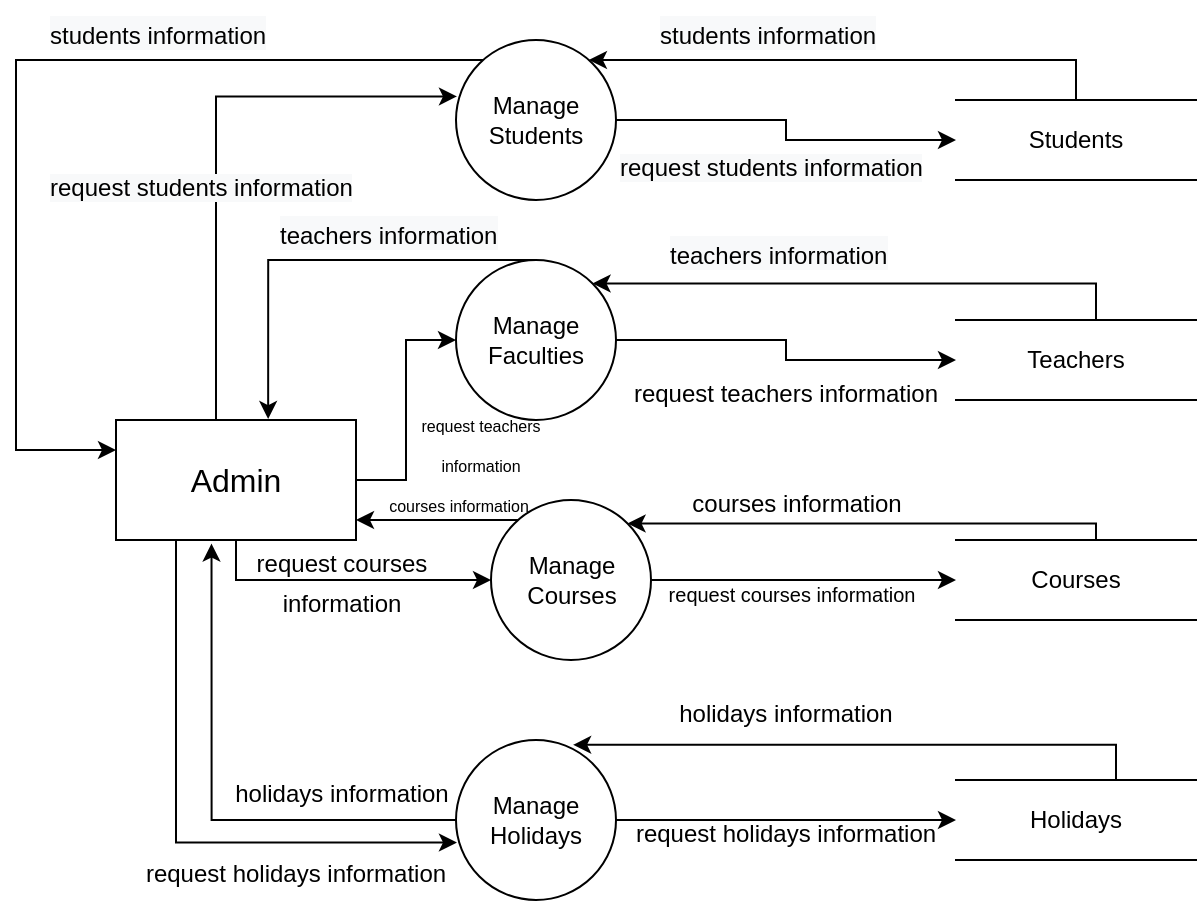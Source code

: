 <mxfile version="20.3.2" type="device" pages="4"><diagram id="i-YDZUb-wr2L1HLJsRyR" name="Admin DFD"><mxGraphModel dx="1038" dy="621" grid="0" gridSize="10" guides="1" tooltips="1" connect="1" arrows="1" fold="1" page="1" pageScale="1" pageWidth="850" pageHeight="1100" math="0" shadow="0"><root><mxCell id="0"/><mxCell id="1" parent="0"/><mxCell id="SW7hhqQ_K7NyqhaZ1sSg-99" style="edgeStyle=orthogonalEdgeStyle;rounded=0;orthogonalLoop=1;jettySize=auto;html=1;entryX=0;entryY=0.5;entryDx=0;entryDy=0;fontSize=16;" parent="1" source="SW7hhqQ_K7NyqhaZ1sSg-2" target="SW7hhqQ_K7NyqhaZ1sSg-7" edge="1"><mxGeometry relative="1" as="geometry"/></mxCell><mxCell id="SW7hhqQ_K7NyqhaZ1sSg-128" style="edgeStyle=orthogonalEdgeStyle;rounded=0;orthogonalLoop=1;jettySize=auto;html=1;entryX=0;entryY=0.25;entryDx=0;entryDy=0;fontSize=8;" parent="1" source="SW7hhqQ_K7NyqhaZ1sSg-2" target="SW7hhqQ_K7NyqhaZ1sSg-94" edge="1"><mxGeometry relative="1" as="geometry"><Array as="points"><mxPoint x="60" y="60"/><mxPoint x="60" y="255"/></Array></mxGeometry></mxCell><mxCell id="SW7hhqQ_K7NyqhaZ1sSg-2" value="Manage Students" style="ellipse;whiteSpace=wrap;html=1;aspect=fixed;" parent="1" vertex="1"><mxGeometry x="280" y="50" width="80" height="80" as="geometry"/></mxCell><mxCell id="SW7hhqQ_K7NyqhaZ1sSg-107" style="edgeStyle=orthogonalEdgeStyle;rounded=0;orthogonalLoop=1;jettySize=auto;html=1;fontSize=16;" parent="1" source="SW7hhqQ_K7NyqhaZ1sSg-3" target="SW7hhqQ_K7NyqhaZ1sSg-8" edge="1"><mxGeometry relative="1" as="geometry"/></mxCell><mxCell id="SW7hhqQ_K7NyqhaZ1sSg-126" style="edgeStyle=orthogonalEdgeStyle;rounded=0;orthogonalLoop=1;jettySize=auto;html=1;entryX=0.634;entryY=-0.008;entryDx=0;entryDy=0;entryPerimeter=0;fontSize=10;" parent="1" source="SW7hhqQ_K7NyqhaZ1sSg-3" target="SW7hhqQ_K7NyqhaZ1sSg-94" edge="1"><mxGeometry relative="1" as="geometry"><Array as="points"><mxPoint x="186" y="160"/></Array></mxGeometry></mxCell><mxCell id="SW7hhqQ_K7NyqhaZ1sSg-3" value="Manage Faculties" style="ellipse;whiteSpace=wrap;html=1;aspect=fixed;" parent="1" vertex="1"><mxGeometry x="280" y="160" width="80" height="80" as="geometry"/></mxCell><mxCell id="SW7hhqQ_K7NyqhaZ1sSg-101" style="edgeStyle=orthogonalEdgeStyle;rounded=0;orthogonalLoop=1;jettySize=auto;html=1;entryX=0;entryY=0.5;entryDx=0;entryDy=0;fontSize=16;" parent="1" source="SW7hhqQ_K7NyqhaZ1sSg-4" target="SW7hhqQ_K7NyqhaZ1sSg-9" edge="1"><mxGeometry relative="1" as="geometry"/></mxCell><mxCell id="SW7hhqQ_K7NyqhaZ1sSg-124" style="edgeStyle=orthogonalEdgeStyle;rounded=0;orthogonalLoop=1;jettySize=auto;html=1;fontSize=12;" parent="1" source="SW7hhqQ_K7NyqhaZ1sSg-4" target="SW7hhqQ_K7NyqhaZ1sSg-94" edge="1"><mxGeometry relative="1" as="geometry"><Array as="points"><mxPoint x="270" y="290"/><mxPoint x="270" y="290"/></Array></mxGeometry></mxCell><mxCell id="SW7hhqQ_K7NyqhaZ1sSg-4" value="Manage Courses" style="ellipse;whiteSpace=wrap;html=1;aspect=fixed;" parent="1" vertex="1"><mxGeometry x="297.5" y="280" width="80" height="80" as="geometry"/></mxCell><mxCell id="SW7hhqQ_K7NyqhaZ1sSg-102" style="edgeStyle=orthogonalEdgeStyle;rounded=0;orthogonalLoop=1;jettySize=auto;html=1;entryX=0;entryY=0.5;entryDx=0;entryDy=0;fontSize=16;" parent="1" source="SW7hhqQ_K7NyqhaZ1sSg-5" target="SW7hhqQ_K7NyqhaZ1sSg-28" edge="1"><mxGeometry relative="1" as="geometry"/></mxCell><mxCell id="SW7hhqQ_K7NyqhaZ1sSg-122" style="edgeStyle=orthogonalEdgeStyle;rounded=0;orthogonalLoop=1;jettySize=auto;html=1;entryX=0.398;entryY=1.03;entryDx=0;entryDy=0;entryPerimeter=0;fontSize=12;" parent="1" source="SW7hhqQ_K7NyqhaZ1sSg-5" target="SW7hhqQ_K7NyqhaZ1sSg-94" edge="1"><mxGeometry relative="1" as="geometry"/></mxCell><mxCell id="SW7hhqQ_K7NyqhaZ1sSg-5" value="Manage Holidays" style="ellipse;whiteSpace=wrap;html=1;aspect=fixed;" parent="1" vertex="1"><mxGeometry x="280" y="400" width="80" height="80" as="geometry"/></mxCell><mxCell id="SW7hhqQ_K7NyqhaZ1sSg-106" style="edgeStyle=orthogonalEdgeStyle;rounded=0;orthogonalLoop=1;jettySize=auto;html=1;fontSize=16;" parent="1" source="SW7hhqQ_K7NyqhaZ1sSg-7" target="SW7hhqQ_K7NyqhaZ1sSg-2" edge="1"><mxGeometry relative="1" as="geometry"><Array as="points"><mxPoint x="590" y="60"/></Array></mxGeometry></mxCell><mxCell id="SW7hhqQ_K7NyqhaZ1sSg-7" value="Students" style="shape=partialRectangle;whiteSpace=wrap;html=1;left=0;right=0;fillColor=none;" parent="1" vertex="1"><mxGeometry x="530" y="80" width="120" height="40" as="geometry"/></mxCell><mxCell id="SW7hhqQ_K7NyqhaZ1sSg-105" style="edgeStyle=orthogonalEdgeStyle;rounded=0;orthogonalLoop=1;jettySize=auto;html=1;entryX=1;entryY=0;entryDx=0;entryDy=0;fontSize=16;" parent="1" source="SW7hhqQ_K7NyqhaZ1sSg-8" target="SW7hhqQ_K7NyqhaZ1sSg-3" edge="1"><mxGeometry relative="1" as="geometry"><Array as="points"><mxPoint x="600" y="172"/></Array></mxGeometry></mxCell><mxCell id="SW7hhqQ_K7NyqhaZ1sSg-8" value="Teachers" style="shape=partialRectangle;whiteSpace=wrap;html=1;left=0;right=0;fillColor=none;" parent="1" vertex="1"><mxGeometry x="530" y="190" width="120" height="40" as="geometry"/></mxCell><mxCell id="SW7hhqQ_K7NyqhaZ1sSg-104" style="edgeStyle=orthogonalEdgeStyle;rounded=0;orthogonalLoop=1;jettySize=auto;html=1;entryX=1;entryY=0;entryDx=0;entryDy=0;fontSize=16;" parent="1" source="SW7hhqQ_K7NyqhaZ1sSg-9" target="SW7hhqQ_K7NyqhaZ1sSg-4" edge="1"><mxGeometry relative="1" as="geometry"><Array as="points"><mxPoint x="600" y="292"/></Array></mxGeometry></mxCell><mxCell id="SW7hhqQ_K7NyqhaZ1sSg-9" value="Courses" style="shape=partialRectangle;whiteSpace=wrap;html=1;left=0;right=0;fillColor=none;" parent="1" vertex="1"><mxGeometry x="530" y="300" width="120" height="40" as="geometry"/></mxCell><mxCell id="SW7hhqQ_K7NyqhaZ1sSg-103" style="edgeStyle=orthogonalEdgeStyle;rounded=0;orthogonalLoop=1;jettySize=auto;html=1;entryX=0.732;entryY=0.03;entryDx=0;entryDy=0;entryPerimeter=0;fontSize=16;" parent="1" source="SW7hhqQ_K7NyqhaZ1sSg-28" target="SW7hhqQ_K7NyqhaZ1sSg-5" edge="1"><mxGeometry relative="1" as="geometry"><Array as="points"><mxPoint x="610" y="402"/></Array></mxGeometry></mxCell><mxCell id="SW7hhqQ_K7NyqhaZ1sSg-28" value="Holidays" style="shape=partialRectangle;whiteSpace=wrap;html=1;left=0;right=0;fillColor=none;" parent="1" vertex="1"><mxGeometry x="530" y="420" width="120" height="40" as="geometry"/></mxCell><mxCell id="SW7hhqQ_K7NyqhaZ1sSg-58" style="edgeStyle=orthogonalEdgeStyle;rounded=0;orthogonalLoop=1;jettySize=auto;html=1;entryX=0.5;entryY=0;entryDx=0;entryDy=0;fontSize=10;" parent="1" edge="1"><mxGeometry relative="1" as="geometry"><mxPoint x="290" y="200" as="sourcePoint"/></mxGeometry></mxCell><mxCell id="SW7hhqQ_K7NyqhaZ1sSg-95" style="edgeStyle=orthogonalEdgeStyle;rounded=0;orthogonalLoop=1;jettySize=auto;html=1;entryX=0;entryY=0.5;entryDx=0;entryDy=0;fontSize=16;" parent="1" source="SW7hhqQ_K7NyqhaZ1sSg-94" target="SW7hhqQ_K7NyqhaZ1sSg-3" edge="1"><mxGeometry relative="1" as="geometry"/></mxCell><mxCell id="SW7hhqQ_K7NyqhaZ1sSg-96" style="edgeStyle=orthogonalEdgeStyle;rounded=0;orthogonalLoop=1;jettySize=auto;html=1;entryX=0.006;entryY=0.353;entryDx=0;entryDy=0;entryPerimeter=0;fontSize=16;" parent="1" source="SW7hhqQ_K7NyqhaZ1sSg-94" target="SW7hhqQ_K7NyqhaZ1sSg-2" edge="1"><mxGeometry relative="1" as="geometry"><Array as="points"><mxPoint x="160" y="78"/></Array></mxGeometry></mxCell><mxCell id="SW7hhqQ_K7NyqhaZ1sSg-97" style="edgeStyle=orthogonalEdgeStyle;rounded=0;orthogonalLoop=1;jettySize=auto;html=1;fontSize=16;" parent="1" source="SW7hhqQ_K7NyqhaZ1sSg-94" target="SW7hhqQ_K7NyqhaZ1sSg-4" edge="1"><mxGeometry relative="1" as="geometry"><Array as="points"><mxPoint x="170" y="320"/></Array></mxGeometry></mxCell><mxCell id="SW7hhqQ_K7NyqhaZ1sSg-98" style="edgeStyle=orthogonalEdgeStyle;rounded=0;orthogonalLoop=1;jettySize=auto;html=1;entryX=0.006;entryY=0.641;entryDx=0;entryDy=0;entryPerimeter=0;fontSize=16;" parent="1" source="SW7hhqQ_K7NyqhaZ1sSg-94" target="SW7hhqQ_K7NyqhaZ1sSg-5" edge="1"><mxGeometry relative="1" as="geometry"><Array as="points"><mxPoint x="140" y="451"/></Array></mxGeometry></mxCell><mxCell id="SW7hhqQ_K7NyqhaZ1sSg-94" value="&lt;font style=&quot;font-size: 16px;&quot;&gt;Admin&lt;/font&gt;" style="rounded=0;whiteSpace=wrap;html=1;fontSize=8;" parent="1" vertex="1"><mxGeometry x="110" y="240" width="120" height="60" as="geometry"/></mxCell><mxCell id="SW7hhqQ_K7NyqhaZ1sSg-108" value="&lt;font style=&quot;font-size: 12px;&quot;&gt;courses information&lt;/font&gt;" style="text;html=1;strokeColor=none;fillColor=none;align=center;verticalAlign=middle;whiteSpace=wrap;rounded=0;fontSize=16;" parent="1" vertex="1"><mxGeometry x="362.5" y="272.5" width="175" height="15" as="geometry"/></mxCell><mxCell id="SW7hhqQ_K7NyqhaZ1sSg-109" value="&lt;span style=&quot;font-size: 12px;&quot;&gt;request teachers information&lt;/span&gt;" style="text;html=1;strokeColor=none;fillColor=none;align=center;verticalAlign=middle;whiteSpace=wrap;rounded=0;fontSize=16;" parent="1" vertex="1"><mxGeometry x="345" y="210" width="200" height="30" as="geometry"/></mxCell><mxCell id="SW7hhqQ_K7NyqhaZ1sSg-111" value="&lt;font style=&quot;font-size: 10px;&quot;&gt;request courses information&lt;/font&gt;" style="text;html=1;strokeColor=none;fillColor=none;align=center;verticalAlign=middle;whiteSpace=wrap;rounded=0;fontSize=16;" parent="1" vertex="1"><mxGeometry x="357.5" y="315" width="180" height="20" as="geometry"/></mxCell><mxCell id="SW7hhqQ_K7NyqhaZ1sSg-112" value="&lt;font style=&quot;font-size: 12px;&quot;&gt;request holidays information&lt;/font&gt;" style="text;html=1;strokeColor=none;fillColor=none;align=center;verticalAlign=middle;whiteSpace=wrap;rounded=0;fontSize=16;" parent="1" vertex="1"><mxGeometry x="355" y="430" width="180" height="30" as="geometry"/></mxCell><mxCell id="SW7hhqQ_K7NyqhaZ1sSg-113" value="&lt;font style=&quot;font-size: 12px;&quot;&gt;holidays information&lt;/font&gt;" style="text;html=1;strokeColor=none;fillColor=none;align=center;verticalAlign=middle;whiteSpace=wrap;rounded=0;fontSize=16;" parent="1" vertex="1"><mxGeometry x="370" y="370" width="150" height="30" as="geometry"/></mxCell><mxCell id="SW7hhqQ_K7NyqhaZ1sSg-115" value="&lt;span style=&quot;color: rgb(0, 0, 0); font-family: Helvetica; font-style: normal; font-variant-ligatures: normal; font-variant-caps: normal; font-weight: 400; letter-spacing: normal; orphans: 2; text-align: center; text-indent: 0px; text-transform: none; widows: 2; word-spacing: 0px; -webkit-text-stroke-width: 0px; background-color: rgb(248, 249, 250); text-decoration-thickness: initial; text-decoration-style: initial; text-decoration-color: initial; float: none; display: inline !important;&quot;&gt;&lt;font style=&quot;font-size: 12px;&quot;&gt;teachers information&lt;/font&gt;&lt;/span&gt;" style="text;whiteSpace=wrap;html=1;fontSize=16;" parent="1" vertex="1"><mxGeometry x="385" y="140" width="240" height="40" as="geometry"/></mxCell><mxCell id="SW7hhqQ_K7NyqhaZ1sSg-116" value="&lt;span style=&quot;color: rgb(0, 0, 0); font-family: Helvetica; font-style: normal; font-variant-ligatures: normal; font-variant-caps: normal; font-weight: 400; letter-spacing: normal; orphans: 2; text-align: center; text-indent: 0px; text-transform: none; widows: 2; word-spacing: 0px; -webkit-text-stroke-width: 0px; background-color: rgb(248, 249, 250); text-decoration-thickness: initial; text-decoration-style: initial; text-decoration-color: initial; float: none; display: inline !important;&quot;&gt;&lt;font style=&quot;font-size: 12px;&quot;&gt;students information&lt;/font&gt;&lt;/span&gt;" style="text;whiteSpace=wrap;html=1;fontSize=16;" parent="1" vertex="1"><mxGeometry x="380" y="30" width="240" height="40" as="geometry"/></mxCell><mxCell id="SW7hhqQ_K7NyqhaZ1sSg-117" value="&lt;span style=&quot;color: rgb(0, 0, 0); font-family: Helvetica; font-size: 12px; font-style: normal; font-variant-ligatures: normal; font-variant-caps: normal; font-weight: 400; letter-spacing: normal; orphans: 2; text-align: center; text-indent: 0px; text-transform: none; widows: 2; word-spacing: 0px; -webkit-text-stroke-width: 0px; background-color: rgb(248, 249, 250); text-decoration-thickness: initial; text-decoration-style: initial; text-decoration-color: initial; float: none; display: inline !important;&quot;&gt;request students information&lt;/span&gt;" style="text;whiteSpace=wrap;html=1;fontSize=12;" parent="1" vertex="1"><mxGeometry x="360" y="100" width="190" height="40" as="geometry"/></mxCell><mxCell id="SW7hhqQ_K7NyqhaZ1sSg-118" value="&lt;span style=&quot;color: rgb(0, 0, 0); font-family: Helvetica; font-size: 12px; font-style: normal; font-variant-ligatures: normal; font-variant-caps: normal; font-weight: 400; letter-spacing: normal; orphans: 2; text-align: center; text-indent: 0px; text-transform: none; widows: 2; word-spacing: 0px; -webkit-text-stroke-width: 0px; background-color: rgb(248, 249, 250); text-decoration-thickness: initial; text-decoration-style: initial; text-decoration-color: initial; float: none; display: inline !important;&quot;&gt;request students information&lt;/span&gt;" style="text;whiteSpace=wrap;html=1;fontSize=12;" parent="1" vertex="1"><mxGeometry x="75" y="110" width="190" height="40" as="geometry"/></mxCell><mxCell id="SW7hhqQ_K7NyqhaZ1sSg-119" value="&lt;font style=&quot;font-size: 8px;&quot;&gt;request teachers information&lt;/font&gt;" style="text;html=1;strokeColor=none;fillColor=none;align=center;verticalAlign=middle;whiteSpace=wrap;rounded=0;fontSize=16;" parent="1" vertex="1"><mxGeometry x="260" y="240" width="65" height="20" as="geometry"/></mxCell><mxCell id="SW7hhqQ_K7NyqhaZ1sSg-120" value="&lt;font style=&quot;font-size: 12px;&quot;&gt;request courses information&lt;/font&gt;" style="text;html=1;strokeColor=none;fillColor=none;align=center;verticalAlign=middle;whiteSpace=wrap;rounded=0;fontSize=16;" parent="1" vertex="1"><mxGeometry x="172.5" y="305" width="100" height="30" as="geometry"/></mxCell><mxCell id="SW7hhqQ_K7NyqhaZ1sSg-121" value="&lt;font style=&quot;font-size: 12px;&quot;&gt;request holidays information&lt;/font&gt;" style="text;html=1;strokeColor=none;fillColor=none;align=center;verticalAlign=middle;whiteSpace=wrap;rounded=0;fontSize=16;" parent="1" vertex="1"><mxGeometry x="110" y="450" width="180" height="30" as="geometry"/></mxCell><mxCell id="SW7hhqQ_K7NyqhaZ1sSg-123" value="&lt;font style=&quot;font-size: 12px;&quot;&gt;holidays information&lt;/font&gt;" style="text;html=1;strokeColor=none;fillColor=none;align=center;verticalAlign=middle;whiteSpace=wrap;rounded=0;fontSize=16;" parent="1" vertex="1"><mxGeometry x="147.5" y="410" width="150" height="30" as="geometry"/></mxCell><mxCell id="SW7hhqQ_K7NyqhaZ1sSg-125" value="&lt;font style=&quot;font-size: 8px;&quot;&gt;courses information&lt;/font&gt;" style="text;html=1;strokeColor=none;fillColor=none;align=center;verticalAlign=middle;whiteSpace=wrap;rounded=0;fontSize=16;" parent="1" vertex="1"><mxGeometry x="230" y="270" width="102.5" height="20" as="geometry"/></mxCell><mxCell id="SW7hhqQ_K7NyqhaZ1sSg-127" value="&lt;span style=&quot;color: rgb(0, 0, 0); font-family: Helvetica; font-style: normal; font-variant-ligatures: normal; font-variant-caps: normal; font-weight: 400; letter-spacing: normal; orphans: 2; text-align: center; text-indent: 0px; text-transform: none; widows: 2; word-spacing: 0px; -webkit-text-stroke-width: 0px; background-color: rgb(248, 249, 250); text-decoration-thickness: initial; text-decoration-style: initial; text-decoration-color: initial; float: none; display: inline !important;&quot;&gt;&lt;font style=&quot;font-size: 12px;&quot;&gt;teachers information&lt;/font&gt;&lt;/span&gt;" style="text;whiteSpace=wrap;html=1;fontSize=16;" parent="1" vertex="1"><mxGeometry x="190" y="130" width="240" height="40" as="geometry"/></mxCell><mxCell id="SW7hhqQ_K7NyqhaZ1sSg-129" value="&lt;span style=&quot;color: rgb(0, 0, 0); font-family: Helvetica; font-style: normal; font-variant-ligatures: normal; font-variant-caps: normal; font-weight: 400; letter-spacing: normal; orphans: 2; text-align: center; text-indent: 0px; text-transform: none; widows: 2; word-spacing: 0px; -webkit-text-stroke-width: 0px; background-color: rgb(248, 249, 250); text-decoration-thickness: initial; text-decoration-style: initial; text-decoration-color: initial; float: none; display: inline !important;&quot;&gt;&lt;font style=&quot;font-size: 12px;&quot;&gt;students information&lt;/font&gt;&lt;/span&gt;" style="text;whiteSpace=wrap;html=1;fontSize=16;" parent="1" vertex="1"><mxGeometry x="75" y="30" width="240" height="40" as="geometry"/></mxCell></root></mxGraphModel></diagram><diagram id="WZ-0UgYnnj_w3Vj5SYFI" name="Student DFD"><mxGraphModel dx="1038" dy="557" grid="0" gridSize="10" guides="1" tooltips="1" connect="1" arrows="1" fold="1" page="1" pageScale="1" pageWidth="850" pageHeight="1100" math="0" shadow="0"><root><mxCell id="0"/><mxCell id="1" parent="0"/><mxCell id="WfoTJ9IjRSsticT0mpzV-1" style="edgeStyle=orthogonalEdgeStyle;rounded=0;orthogonalLoop=1;jettySize=auto;html=1;entryX=0;entryY=0.5;entryDx=0;entryDy=0;" parent="1" source="WfoTJ9IjRSsticT0mpzV-5" target="WfoTJ9IjRSsticT0mpzV-8" edge="1"><mxGeometry relative="1" as="geometry"><Array as="points"><mxPoint x="120" y="150"/></Array></mxGeometry></mxCell><mxCell id="WfoTJ9IjRSsticT0mpzV-2" style="edgeStyle=orthogonalEdgeStyle;rounded=0;orthogonalLoop=1;jettySize=auto;html=1;" parent="1" source="WfoTJ9IjRSsticT0mpzV-5" target="WfoTJ9IjRSsticT0mpzV-11" edge="1"><mxGeometry relative="1" as="geometry"><Array as="points"><mxPoint x="210" y="260"/><mxPoint x="210" y="260"/></Array></mxGeometry></mxCell><mxCell id="WfoTJ9IjRSsticT0mpzV-3" style="edgeStyle=orthogonalEdgeStyle;rounded=0;orthogonalLoop=1;jettySize=auto;html=1;entryX=0;entryY=0.5;entryDx=0;entryDy=0;" parent="1" source="WfoTJ9IjRSsticT0mpzV-5" target="WfoTJ9IjRSsticT0mpzV-14" edge="1"><mxGeometry relative="1" as="geometry"/></mxCell><mxCell id="WfoTJ9IjRSsticT0mpzV-4" style="edgeStyle=orthogonalEdgeStyle;rounded=0;orthogonalLoop=1;jettySize=auto;html=1;" parent="1" source="WfoTJ9IjRSsticT0mpzV-5" target="WfoTJ9IjRSsticT0mpzV-17" edge="1"><mxGeometry relative="1" as="geometry"><Array as="points"><mxPoint x="90" y="480"/></Array></mxGeometry></mxCell><mxCell id="WfoTJ9IjRSsticT0mpzV-5" value="Student" style="rounded=0;whiteSpace=wrap;html=1;" parent="1" vertex="1"><mxGeometry x="50" y="250" width="120" height="60" as="geometry"/></mxCell><mxCell id="WfoTJ9IjRSsticT0mpzV-6" style="edgeStyle=orthogonalEdgeStyle;rounded=0;orthogonalLoop=1;jettySize=auto;html=1;entryX=0;entryY=0.5;entryDx=0;entryDy=0;" parent="1" source="WfoTJ9IjRSsticT0mpzV-8" target="WfoTJ9IjRSsticT0mpzV-19" edge="1"><mxGeometry relative="1" as="geometry"/></mxCell><mxCell id="WfoTJ9IjRSsticT0mpzV-7" style="edgeStyle=orthogonalEdgeStyle;rounded=0;orthogonalLoop=1;jettySize=auto;html=1;entryX=0.32;entryY=-0.01;entryDx=0;entryDy=0;entryPerimeter=0;" parent="1" source="WfoTJ9IjRSsticT0mpzV-8" target="WfoTJ9IjRSsticT0mpzV-5" edge="1"><mxGeometry relative="1" as="geometry"><Array as="points"><mxPoint x="88" y="130"/></Array></mxGeometry></mxCell><mxCell id="WfoTJ9IjRSsticT0mpzV-8" value="Result" style="ellipse;whiteSpace=wrap;html=1;aspect=fixed;" parent="1" vertex="1"><mxGeometry x="280" y="110" width="80" height="80" as="geometry"/></mxCell><mxCell id="WfoTJ9IjRSsticT0mpzV-9" style="edgeStyle=orthogonalEdgeStyle;rounded=0;orthogonalLoop=1;jettySize=auto;html=1;entryX=0;entryY=0.5;entryDx=0;entryDy=0;" parent="1" source="WfoTJ9IjRSsticT0mpzV-11" target="WfoTJ9IjRSsticT0mpzV-21" edge="1"><mxGeometry relative="1" as="geometry"/></mxCell><mxCell id="WfoTJ9IjRSsticT0mpzV-10" style="edgeStyle=orthogonalEdgeStyle;rounded=0;orthogonalLoop=1;jettySize=auto;html=1;entryX=0.84;entryY=-0.05;entryDx=0;entryDy=0;entryPerimeter=0;" parent="1" source="WfoTJ9IjRSsticT0mpzV-11" target="WfoTJ9IjRSsticT0mpzV-5" edge="1"><mxGeometry relative="1" as="geometry"><Array as="points"><mxPoint x="151" y="230"/></Array></mxGeometry></mxCell><mxCell id="WfoTJ9IjRSsticT0mpzV-11" value="Faculty" style="ellipse;whiteSpace=wrap;html=1;aspect=fixed;" parent="1" vertex="1"><mxGeometry x="310" y="220" width="80" height="80" as="geometry"/></mxCell><mxCell id="WfoTJ9IjRSsticT0mpzV-12" style="edgeStyle=orthogonalEdgeStyle;rounded=0;orthogonalLoop=1;jettySize=auto;html=1;exitX=1;exitY=0.5;exitDx=0;exitDy=0;" parent="1" source="WfoTJ9IjRSsticT0mpzV-14" target="WfoTJ9IjRSsticT0mpzV-23" edge="1"><mxGeometry relative="1" as="geometry"><Array as="points"><mxPoint x="590" y="380"/><mxPoint x="590" y="380"/></Array></mxGeometry></mxCell><mxCell id="WfoTJ9IjRSsticT0mpzV-13" style="edgeStyle=orthogonalEdgeStyle;rounded=0;orthogonalLoop=1;jettySize=auto;html=1;entryX=0.64;entryY=0.99;entryDx=0;entryDy=0;entryPerimeter=0;" parent="1" source="WfoTJ9IjRSsticT0mpzV-14" target="WfoTJ9IjRSsticT0mpzV-5" edge="1"><mxGeometry relative="1" as="geometry"><Array as="points"><mxPoint x="127" y="400"/></Array></mxGeometry></mxCell><mxCell id="WfoTJ9IjRSsticT0mpzV-14" value="Courses" style="ellipse;whiteSpace=wrap;html=1;aspect=fixed;" parent="1" vertex="1"><mxGeometry x="280" y="340" width="80" height="80" as="geometry"/></mxCell><mxCell id="WfoTJ9IjRSsticT0mpzV-15" style="edgeStyle=orthogonalEdgeStyle;rounded=0;orthogonalLoop=1;jettySize=auto;html=1;entryX=0.134;entryY=1.033;entryDx=0;entryDy=0;entryPerimeter=0;" parent="1" source="WfoTJ9IjRSsticT0mpzV-17" target="WfoTJ9IjRSsticT0mpzV-5" edge="1"><mxGeometry relative="1" as="geometry"/></mxCell><mxCell id="WfoTJ9IjRSsticT0mpzV-16" style="edgeStyle=orthogonalEdgeStyle;rounded=0;orthogonalLoop=1;jettySize=auto;html=1;exitX=1;exitY=0.5;exitDx=0;exitDy=0;entryX=0;entryY=0.75;entryDx=0;entryDy=0;" parent="1" source="WfoTJ9IjRSsticT0mpzV-17" target="WfoTJ9IjRSsticT0mpzV-25" edge="1"><mxGeometry relative="1" as="geometry"/></mxCell><mxCell id="WfoTJ9IjRSsticT0mpzV-17" value="Holidays" style="ellipse;whiteSpace=wrap;html=1;aspect=fixed;" parent="1" vertex="1"><mxGeometry x="280" y="460" width="80" height="80" as="geometry"/></mxCell><mxCell id="WfoTJ9IjRSsticT0mpzV-18" style="edgeStyle=orthogonalEdgeStyle;rounded=0;orthogonalLoop=1;jettySize=auto;html=1;entryX=0.5;entryY=0;entryDx=0;entryDy=0;" parent="1" source="WfoTJ9IjRSsticT0mpzV-19" target="WfoTJ9IjRSsticT0mpzV-8" edge="1"><mxGeometry relative="1" as="geometry"><Array as="points"><mxPoint x="720" y="90"/><mxPoint x="320" y="90"/></Array></mxGeometry></mxCell><mxCell id="WfoTJ9IjRSsticT0mpzV-19" value="Students" style="shape=partialRectangle;whiteSpace=wrap;html=1;left=0;right=0;fillColor=none;" parent="1" vertex="1"><mxGeometry x="660" y="130" width="120" height="40" as="geometry"/></mxCell><mxCell id="WfoTJ9IjRSsticT0mpzV-20" style="edgeStyle=orthogonalEdgeStyle;rounded=0;orthogonalLoop=1;jettySize=auto;html=1;entryX=1;entryY=0;entryDx=0;entryDy=0;" parent="1" source="WfoTJ9IjRSsticT0mpzV-21" target="WfoTJ9IjRSsticT0mpzV-11" edge="1"><mxGeometry relative="1" as="geometry"><Array as="points"><mxPoint x="730" y="232"/></Array></mxGeometry></mxCell><mxCell id="WfoTJ9IjRSsticT0mpzV-21" value="Teachers" style="shape=partialRectangle;whiteSpace=wrap;html=1;left=0;right=0;fillColor=none;" parent="1" vertex="1"><mxGeometry x="660" y="240" width="120" height="40" as="geometry"/></mxCell><mxCell id="WfoTJ9IjRSsticT0mpzV-22" style="edgeStyle=orthogonalEdgeStyle;rounded=0;orthogonalLoop=1;jettySize=auto;html=1;entryX=0.955;entryY=0.767;entryDx=0;entryDy=0;entryPerimeter=0;" parent="1" source="WfoTJ9IjRSsticT0mpzV-23" target="WfoTJ9IjRSsticT0mpzV-14" edge="1"><mxGeometry relative="1" as="geometry"><Array as="points"><mxPoint x="720" y="401"/><mxPoint x="510" y="401"/></Array></mxGeometry></mxCell><mxCell id="WfoTJ9IjRSsticT0mpzV-23" value="Courses" style="shape=partialRectangle;whiteSpace=wrap;html=1;left=0;right=0;fillColor=none;" parent="1" vertex="1"><mxGeometry x="660" y="350" width="120" height="40" as="geometry"/></mxCell><mxCell id="WfoTJ9IjRSsticT0mpzV-24" style="edgeStyle=orthogonalEdgeStyle;rounded=0;orthogonalLoop=1;jettySize=auto;html=1;entryX=0.945;entryY=0.245;entryDx=0;entryDy=0;entryPerimeter=0;" parent="1" source="WfoTJ9IjRSsticT0mpzV-25" target="WfoTJ9IjRSsticT0mpzV-17" edge="1"><mxGeometry relative="1" as="geometry"><Array as="points"><mxPoint x="590" y="480"/><mxPoint x="590" y="480"/></Array></mxGeometry></mxCell><mxCell id="WfoTJ9IjRSsticT0mpzV-25" value="Holidays" style="shape=partialRectangle;whiteSpace=wrap;html=1;left=0;right=0;fillColor=none;" parent="1" vertex="1"><mxGeometry x="660" y="470" width="120" height="40" as="geometry"/></mxCell><mxCell id="WfoTJ9IjRSsticT0mpzV-26" value="request result with student ID&amp;nbsp;" style="text;html=1;strokeColor=none;fillColor=none;align=center;verticalAlign=middle;whiteSpace=wrap;rounded=0;" parent="1" vertex="1"><mxGeometry x="130" y="150" width="150" height="30" as="geometry"/></mxCell><mxCell id="WfoTJ9IjRSsticT0mpzV-27" value="&lt;span style=&quot;color: rgb(0, 0, 0); font-family: Helvetica; font-size: 12px; font-style: normal; font-variant-ligatures: normal; font-variant-caps: normal; font-weight: 400; letter-spacing: normal; orphans: 2; text-align: center; text-indent: 0px; text-transform: none; widows: 2; word-spacing: 0px; -webkit-text-stroke-width: 0px; background-color: rgb(248, 249, 250); text-decoration-thickness: initial; text-decoration-style: initial; text-decoration-color: initial; float: none; display: inline !important;&quot;&gt;student ID&amp;nbsp;&lt;/span&gt;" style="text;whiteSpace=wrap;html=1;" parent="1" vertex="1"><mxGeometry x="433" y="145" width="130" height="40" as="geometry"/></mxCell><mxCell id="WfoTJ9IjRSsticT0mpzV-28" value="&lt;span style=&quot;color: rgb(0, 0, 0); font-family: Helvetica; font-size: 12px; font-style: normal; font-variant-ligatures: normal; font-variant-caps: normal; font-weight: 400; letter-spacing: normal; orphans: 2; text-align: center; text-indent: 0px; text-transform: none; widows: 2; word-spacing: 0px; -webkit-text-stroke-width: 0px; background-color: rgb(248, 249, 250); text-decoration-thickness: initial; text-decoration-style: initial; text-decoration-color: initial; float: none; display: inline !important;&quot;&gt;result for that student ID&amp;nbsp;&amp;nbsp;&lt;/span&gt;" style="text;whiteSpace=wrap;html=1;" parent="1" vertex="1"><mxGeometry x="390" y="60" width="240" height="40" as="geometry"/></mxCell><mxCell id="WfoTJ9IjRSsticT0mpzV-29" value="&lt;span style=&quot;color: rgb(0, 0, 0); font-family: Helvetica; font-size: 12px; font-style: normal; font-variant-ligatures: normal; font-variant-caps: normal; font-weight: 400; letter-spacing: normal; orphans: 2; text-align: center; text-indent: 0px; text-transform: none; widows: 2; word-spacing: 0px; -webkit-text-stroke-width: 0px; background-color: rgb(248, 249, 250); text-decoration-thickness: initial; text-decoration-style: initial; text-decoration-color: initial; float: none; display: inline !important;&quot;&gt;Faculty information&lt;/span&gt;" style="text;whiteSpace=wrap;html=1;" parent="1" vertex="1"><mxGeometry x="420" y="200" width="110" height="30" as="geometry"/></mxCell><mxCell id="WfoTJ9IjRSsticT0mpzV-30" value="&lt;font style=&quot;font-size: 12px;&quot;&gt;request courses information&lt;/font&gt;" style="text;html=1;strokeColor=none;fillColor=none;align=center;verticalAlign=middle;whiteSpace=wrap;rounded=0;" parent="1" vertex="1"><mxGeometry x="220" y="300" width="80" height="20" as="geometry"/></mxCell><mxCell id="WfoTJ9IjRSsticT0mpzV-31" value="&lt;span style=&quot;color: rgb(0, 0, 0); font-family: Helvetica; font-size: 12px; font-style: normal; font-variant-ligatures: normal; font-variant-caps: normal; font-weight: 400; letter-spacing: normal; orphans: 2; text-align: center; text-indent: 0px; text-transform: none; widows: 2; word-spacing: 0px; -webkit-text-stroke-width: 0px; background-color: rgb(248, 249, 250); text-decoration-thickness: initial; text-decoration-style: initial; text-decoration-color: initial; float: none; display: inline !important;&quot;&gt;Faculty information&lt;/span&gt;" style="text;whiteSpace=wrap;html=1;" parent="1" vertex="1"><mxGeometry x="180" y="200" width="110" height="30" as="geometry"/></mxCell><mxCell id="WfoTJ9IjRSsticT0mpzV-32" value="request faculty information" style="text;html=1;strokeColor=none;fillColor=none;align=center;verticalAlign=middle;whiteSpace=wrap;rounded=0;" parent="1" vertex="1"><mxGeometry x="420" y="260" width="160" height="20" as="geometry"/></mxCell><mxCell id="WfoTJ9IjRSsticT0mpzV-33" value="&lt;font style=&quot;font-size: 12px;&quot;&gt;request courses information&lt;/font&gt;" style="text;html=1;strokeColor=none;fillColor=none;align=center;verticalAlign=middle;whiteSpace=wrap;rounded=0;" parent="1" vertex="1"><mxGeometry x="380" y="360" width="180" height="20" as="geometry"/></mxCell><mxCell id="WfoTJ9IjRSsticT0mpzV-34" value="&lt;span style=&quot;color: rgb(0, 0, 0); font-family: Helvetica; font-size: 12px; font-style: normal; font-variant-ligatures: normal; font-variant-caps: normal; font-weight: 400; letter-spacing: normal; orphans: 2; text-align: center; text-indent: 0px; text-transform: none; widows: 2; word-spacing: 0px; -webkit-text-stroke-width: 0px; background-color: rgb(248, 249, 250); text-decoration-thickness: initial; text-decoration-style: initial; text-decoration-color: initial; float: none; display: inline !important;&quot;&gt;Courses information&lt;/span&gt;" style="text;whiteSpace=wrap;html=1;fontSize=12;" parent="1" vertex="1"><mxGeometry x="420" y="400" width="180" height="40" as="geometry"/></mxCell><mxCell id="WfoTJ9IjRSsticT0mpzV-35" value="&lt;span style=&quot;color: rgb(0, 0, 0); font-family: Helvetica; font-size: 12px; font-style: normal; font-variant-ligatures: normal; font-variant-caps: normal; font-weight: 400; letter-spacing: normal; orphans: 2; text-align: center; text-indent: 0px; text-transform: none; widows: 2; word-spacing: 0px; -webkit-text-stroke-width: 0px; background-color: rgb(248, 249, 250); text-decoration-thickness: initial; text-decoration-style: initial; text-decoration-color: initial; float: none; display: inline !important;&quot;&gt;Courses information&lt;/span&gt;" style="text;whiteSpace=wrap;html=1;fontSize=12;" parent="1" vertex="1"><mxGeometry x="130" y="400" width="180" height="40" as="geometry"/></mxCell><mxCell id="WfoTJ9IjRSsticT0mpzV-36" value="&lt;span style=&quot;color: rgb(0, 0, 0); font-family: Helvetica; font-size: 12px; font-style: normal; font-variant-ligatures: normal; font-variant-caps: normal; font-weight: 400; letter-spacing: normal; orphans: 2; text-align: center; text-indent: 0px; text-transform: none; widows: 2; word-spacing: 0px; -webkit-text-stroke-width: 0px; background-color: rgb(248, 249, 250); text-decoration-thickness: initial; text-decoration-style: initial; text-decoration-color: initial; float: none; display: inline !important;&quot;&gt;Holidays information&lt;/span&gt;" style="text;whiteSpace=wrap;html=1;fontSize=12;" parent="1" vertex="1"><mxGeometry x="400" y="510" width="180" height="40" as="geometry"/></mxCell><mxCell id="WfoTJ9IjRSsticT0mpzV-37" value="&lt;span style=&quot;color: rgb(0, 0, 0); font-family: Helvetica; font-size: 12px; font-style: normal; font-variant-ligatures: normal; font-variant-caps: normal; font-weight: 400; letter-spacing: normal; orphans: 2; text-align: center; text-indent: 0px; text-transform: none; widows: 2; word-spacing: 0px; -webkit-text-stroke-width: 0px; background-color: rgb(248, 249, 250); text-decoration-thickness: initial; text-decoration-style: initial; text-decoration-color: initial; float: none; display: inline !important;&quot;&gt;Holidays information&lt;/span&gt;" style="text;whiteSpace=wrap;html=1;fontSize=12;" parent="1" vertex="1"><mxGeometry x="100" y="500" width="180" height="40" as="geometry"/></mxCell><mxCell id="WfoTJ9IjRSsticT0mpzV-38" value="&lt;font style=&quot;font-size: 12px;&quot;&gt;request holidays information&lt;/font&gt;" style="text;html=1;strokeColor=none;fillColor=none;align=center;verticalAlign=middle;whiteSpace=wrap;rounded=0;" parent="1" vertex="1"><mxGeometry x="380" y="460" width="180" height="20" as="geometry"/></mxCell><mxCell id="WfoTJ9IjRSsticT0mpzV-39" value="&lt;font style=&quot;font-size: 12px;&quot;&gt;request holidays information&lt;/font&gt;" style="text;html=1;strokeColor=none;fillColor=none;align=center;verticalAlign=middle;whiteSpace=wrap;rounded=0;" parent="1" vertex="1"><mxGeometry x="100" y="460" width="180" height="20" as="geometry"/></mxCell><mxCell id="WfoTJ9IjRSsticT0mpzV-40" value="&lt;span style=&quot;color: rgb(0, 0, 0); font-family: Helvetica; font-size: 12px; font-style: normal; font-variant-ligatures: normal; font-variant-caps: normal; font-weight: 400; letter-spacing: normal; orphans: 2; text-indent: 0px; text-transform: none; widows: 2; word-spacing: 0px; -webkit-text-stroke-width: 0px; background-color: rgb(248, 249, 250); text-decoration-thickness: initial; text-decoration-style: initial; text-decoration-color: initial; float: none; display: inline !important;&quot;&gt;result for that student ID&amp;nbsp;&lt;/span&gt;" style="text;whiteSpace=wrap;html=1;align=center;" parent="1" vertex="1"><mxGeometry x="100" y="102" width="160" height="40" as="geometry"/></mxCell><mxCell id="WfoTJ9IjRSsticT0mpzV-41" value="&lt;font style=&quot;font-size: 10px;&quot;&gt;request faculty information&lt;/font&gt;" style="text;html=1;strokeColor=none;fillColor=none;align=center;verticalAlign=middle;whiteSpace=wrap;rounded=0;" parent="1" vertex="1"><mxGeometry x="160" y="240" width="160" height="20" as="geometry"/></mxCell></root></mxGraphModel></diagram><diagram id="ESQj7J-j12BlpwHhVt3q" name="ERD"><mxGraphModel dx="1221" dy="731" grid="0" gridSize="10" guides="1" tooltips="1" connect="1" arrows="1" fold="1" page="1" pageScale="1" pageWidth="850" pageHeight="1100" math="0" shadow="0"><root><mxCell id="0"/><mxCell id="1" parent="0"/><mxCell id="YRJm7MMLUcaytvR8144z-1" value="Teacher" style="shape=table;startSize=30;container=1;collapsible=1;childLayout=tableLayout;fixedRows=1;rowLines=0;fontStyle=1;align=center;resizeLast=1;fontSize=8;" parent="1" vertex="1"><mxGeometry x="40" y="40" width="180" height="150" as="geometry"/></mxCell><mxCell id="YRJm7MMLUcaytvR8144z-2" value="" style="shape=tableRow;horizontal=0;startSize=0;swimlaneHead=0;swimlaneBody=0;fillColor=none;collapsible=0;dropTarget=0;points=[[0,0.5],[1,0.5]];portConstraint=eastwest;top=0;left=0;right=0;bottom=1;fontSize=8;" parent="YRJm7MMLUcaytvR8144z-1" vertex="1"><mxGeometry y="30" width="180" height="30" as="geometry"/></mxCell><mxCell id="YRJm7MMLUcaytvR8144z-3" value="PK" style="shape=partialRectangle;connectable=0;fillColor=none;top=0;left=0;bottom=0;right=0;fontStyle=1;overflow=hidden;fontSize=8;" parent="YRJm7MMLUcaytvR8144z-2" vertex="1"><mxGeometry width="30" height="30" as="geometry"><mxRectangle width="30" height="30" as="alternateBounds"/></mxGeometry></mxCell><mxCell id="YRJm7MMLUcaytvR8144z-4" value="ID : Integer" style="shape=partialRectangle;connectable=0;fillColor=none;top=0;left=0;bottom=0;right=0;align=left;spacingLeft=6;fontStyle=5;overflow=hidden;fontSize=8;" parent="YRJm7MMLUcaytvR8144z-2" vertex="1"><mxGeometry x="30" width="150" height="30" as="geometry"><mxRectangle width="150" height="30" as="alternateBounds"/></mxGeometry></mxCell><mxCell id="YRJm7MMLUcaytvR8144z-5" value="" style="shape=tableRow;horizontal=0;startSize=0;swimlaneHead=0;swimlaneBody=0;fillColor=none;collapsible=0;dropTarget=0;points=[[0,0.5],[1,0.5]];portConstraint=eastwest;top=0;left=0;right=0;bottom=0;fontSize=8;" parent="YRJm7MMLUcaytvR8144z-1" vertex="1"><mxGeometry y="60" width="180" height="30" as="geometry"/></mxCell><mxCell id="YRJm7MMLUcaytvR8144z-6" value="" style="shape=partialRectangle;connectable=0;fillColor=none;top=0;left=0;bottom=0;right=0;editable=1;overflow=hidden;fontSize=8;" parent="YRJm7MMLUcaytvR8144z-5" vertex="1"><mxGeometry width="30" height="30" as="geometry"><mxRectangle width="30" height="30" as="alternateBounds"/></mxGeometry></mxCell><mxCell id="YRJm7MMLUcaytvR8144z-7" value="First_name : String" style="shape=partialRectangle;connectable=0;fillColor=none;top=0;left=0;bottom=0;right=0;align=left;spacingLeft=6;overflow=hidden;fontSize=8;" parent="YRJm7MMLUcaytvR8144z-5" vertex="1"><mxGeometry x="30" width="150" height="30" as="geometry"><mxRectangle width="150" height="30" as="alternateBounds"/></mxGeometry></mxCell><mxCell id="YRJm7MMLUcaytvR8144z-8" value="" style="shape=tableRow;horizontal=0;startSize=0;swimlaneHead=0;swimlaneBody=0;fillColor=none;collapsible=0;dropTarget=0;points=[[0,0.5],[1,0.5]];portConstraint=eastwest;top=0;left=0;right=0;bottom=0;fontSize=8;" parent="YRJm7MMLUcaytvR8144z-1" vertex="1"><mxGeometry y="90" width="180" height="30" as="geometry"/></mxCell><mxCell id="YRJm7MMLUcaytvR8144z-9" value="" style="shape=partialRectangle;connectable=0;fillColor=none;top=0;left=0;bottom=0;right=0;editable=1;overflow=hidden;fontSize=8;" parent="YRJm7MMLUcaytvR8144z-8" vertex="1"><mxGeometry width="30" height="30" as="geometry"><mxRectangle width="30" height="30" as="alternateBounds"/></mxGeometry></mxCell><mxCell id="YRJm7MMLUcaytvR8144z-10" value="Last_name : String" style="shape=partialRectangle;connectable=0;fillColor=none;top=0;left=0;bottom=0;right=0;align=left;spacingLeft=6;overflow=hidden;fontSize=8;" parent="YRJm7MMLUcaytvR8144z-8" vertex="1"><mxGeometry x="30" width="150" height="30" as="geometry"><mxRectangle width="150" height="30" as="alternateBounds"/></mxGeometry></mxCell><mxCell id="YRJm7MMLUcaytvR8144z-11" value="" style="shape=tableRow;horizontal=0;startSize=0;swimlaneHead=0;swimlaneBody=0;fillColor=none;collapsible=0;dropTarget=0;points=[[0,0.5],[1,0.5]];portConstraint=eastwest;top=0;left=0;right=0;bottom=0;fontSize=8;" parent="YRJm7MMLUcaytvR8144z-1" vertex="1"><mxGeometry y="120" width="180" height="30" as="geometry"/></mxCell><mxCell id="YRJm7MMLUcaytvR8144z-12" value="" style="shape=partialRectangle;connectable=0;fillColor=none;top=0;left=0;bottom=0;right=0;editable=1;overflow=hidden;fontSize=8;" parent="YRJm7MMLUcaytvR8144z-11" vertex="1"><mxGeometry width="30" height="30" as="geometry"><mxRectangle width="30" height="30" as="alternateBounds"/></mxGeometry></mxCell><mxCell id="YRJm7MMLUcaytvR8144z-13" value="Department : String" style="shape=partialRectangle;connectable=0;fillColor=none;top=0;left=0;bottom=0;right=0;align=left;spacingLeft=6;overflow=hidden;fontSize=8;" parent="YRJm7MMLUcaytvR8144z-11" vertex="1"><mxGeometry x="30" width="150" height="30" as="geometry"><mxRectangle width="150" height="30" as="alternateBounds"/></mxGeometry></mxCell><mxCell id="YRJm7MMLUcaytvR8144z-14" value="Holidays" style="shape=table;startSize=30;container=1;collapsible=1;childLayout=tableLayout;fixedRows=1;rowLines=0;fontStyle=1;align=center;resizeLast=1;fontSize=8;" parent="1" vertex="1"><mxGeometry x="640" y="40" width="180" height="150" as="geometry"/></mxCell><mxCell id="YRJm7MMLUcaytvR8144z-15" value="" style="shape=tableRow;horizontal=0;startSize=0;swimlaneHead=0;swimlaneBody=0;fillColor=none;collapsible=0;dropTarget=0;points=[[0,0.5],[1,0.5]];portConstraint=eastwest;top=0;left=0;right=0;bottom=1;fontSize=8;" parent="YRJm7MMLUcaytvR8144z-14" vertex="1"><mxGeometry y="30" width="180" height="30" as="geometry"/></mxCell><mxCell id="YRJm7MMLUcaytvR8144z-16" value="PK" style="shape=partialRectangle;connectable=0;fillColor=none;top=0;left=0;bottom=0;right=0;fontStyle=1;overflow=hidden;fontSize=8;" parent="YRJm7MMLUcaytvR8144z-15" vertex="1"><mxGeometry width="30" height="30" as="geometry"><mxRectangle width="30" height="30" as="alternateBounds"/></mxGeometry></mxCell><mxCell id="YRJm7MMLUcaytvR8144z-17" value="ID: Integer" style="shape=partialRectangle;connectable=0;fillColor=none;top=0;left=0;bottom=0;right=0;align=left;spacingLeft=6;fontStyle=5;overflow=hidden;fontSize=8;" parent="YRJm7MMLUcaytvR8144z-15" vertex="1"><mxGeometry x="30" width="150" height="30" as="geometry"><mxRectangle width="150" height="30" as="alternateBounds"/></mxGeometry></mxCell><mxCell id="YRJm7MMLUcaytvR8144z-18" value="" style="shape=tableRow;horizontal=0;startSize=0;swimlaneHead=0;swimlaneBody=0;fillColor=none;collapsible=0;dropTarget=0;points=[[0,0.5],[1,0.5]];portConstraint=eastwest;top=0;left=0;right=0;bottom=0;fontSize=8;" parent="YRJm7MMLUcaytvR8144z-14" vertex="1"><mxGeometry y="60" width="180" height="30" as="geometry"/></mxCell><mxCell id="YRJm7MMLUcaytvR8144z-19" value="" style="shape=partialRectangle;connectable=0;fillColor=none;top=0;left=0;bottom=0;right=0;editable=1;overflow=hidden;fontSize=8;" parent="YRJm7MMLUcaytvR8144z-18" vertex="1"><mxGeometry width="30" height="30" as="geometry"><mxRectangle width="30" height="30" as="alternateBounds"/></mxGeometry></mxCell><mxCell id="YRJm7MMLUcaytvR8144z-20" value="Year :String" style="shape=partialRectangle;connectable=0;fillColor=none;top=0;left=0;bottom=0;right=0;align=left;spacingLeft=6;overflow=hidden;fontSize=8;" parent="YRJm7MMLUcaytvR8144z-18" vertex="1"><mxGeometry x="30" width="150" height="30" as="geometry"><mxRectangle width="150" height="30" as="alternateBounds"/></mxGeometry></mxCell><mxCell id="YRJm7MMLUcaytvR8144z-21" value="" style="shape=tableRow;horizontal=0;startSize=0;swimlaneHead=0;swimlaneBody=0;fillColor=none;collapsible=0;dropTarget=0;points=[[0,0.5],[1,0.5]];portConstraint=eastwest;top=0;left=0;right=0;bottom=0;fontSize=8;" parent="YRJm7MMLUcaytvR8144z-14" vertex="1"><mxGeometry y="90" width="180" height="30" as="geometry"/></mxCell><mxCell id="YRJm7MMLUcaytvR8144z-22" value="" style="shape=partialRectangle;connectable=0;fillColor=none;top=0;left=0;bottom=0;right=0;editable=1;overflow=hidden;fontSize=8;" parent="YRJm7MMLUcaytvR8144z-21" vertex="1"><mxGeometry width="30" height="30" as="geometry"><mxRectangle width="30" height="30" as="alternateBounds"/></mxGeometry></mxCell><mxCell id="YRJm7MMLUcaytvR8144z-23" value="File_name: String" style="shape=partialRectangle;connectable=0;fillColor=none;top=0;left=0;bottom=0;right=0;align=left;spacingLeft=6;overflow=hidden;fontSize=8;" parent="YRJm7MMLUcaytvR8144z-21" vertex="1"><mxGeometry x="30" width="150" height="30" as="geometry"><mxRectangle width="150" height="30" as="alternateBounds"/></mxGeometry></mxCell><mxCell id="YRJm7MMLUcaytvR8144z-24" value="" style="shape=tableRow;horizontal=0;startSize=0;swimlaneHead=0;swimlaneBody=0;fillColor=none;collapsible=0;dropTarget=0;points=[[0,0.5],[1,0.5]];portConstraint=eastwest;top=0;left=0;right=0;bottom=0;fontSize=8;" parent="YRJm7MMLUcaytvR8144z-14" vertex="1"><mxGeometry y="120" width="180" height="30" as="geometry"/></mxCell><mxCell id="YRJm7MMLUcaytvR8144z-25" value="" style="shape=partialRectangle;connectable=0;fillColor=none;top=0;left=0;bottom=0;right=0;editable=1;overflow=hidden;fontSize=8;" parent="YRJm7MMLUcaytvR8144z-24" vertex="1"><mxGeometry width="30" height="30" as="geometry"><mxRectangle width="30" height="30" as="alternateBounds"/></mxGeometry></mxCell><mxCell id="YRJm7MMLUcaytvR8144z-26" value="data : LargeBinary" style="shape=partialRectangle;connectable=0;fillColor=none;top=0;left=0;bottom=0;right=0;align=left;spacingLeft=6;overflow=hidden;fontSize=8;" parent="YRJm7MMLUcaytvR8144z-24" vertex="1"><mxGeometry x="30" width="150" height="30" as="geometry"><mxRectangle width="150" height="30" as="alternateBounds"/></mxGeometry></mxCell><mxCell id="YRJm7MMLUcaytvR8144z-27" value="Courses" style="shape=table;startSize=30;container=1;collapsible=1;childLayout=tableLayout;fixedRows=1;rowLines=0;fontStyle=1;align=center;resizeLast=1;fontSize=8;" parent="1" vertex="1"><mxGeometry x="240" y="40" width="180" height="140" as="geometry"/></mxCell><mxCell id="YRJm7MMLUcaytvR8144z-28" value="" style="shape=tableRow;horizontal=0;startSize=0;swimlaneHead=0;swimlaneBody=0;fillColor=none;collapsible=0;dropTarget=0;points=[[0,0.5],[1,0.5]];portConstraint=eastwest;top=0;left=0;right=0;bottom=1;fontSize=8;" parent="YRJm7MMLUcaytvR8144z-27" vertex="1"><mxGeometry y="30" width="180" height="30" as="geometry"/></mxCell><mxCell id="YRJm7MMLUcaytvR8144z-29" value="PK" style="shape=partialRectangle;connectable=0;fillColor=none;top=0;left=0;bottom=0;right=0;fontStyle=1;overflow=hidden;fontSize=8;" parent="YRJm7MMLUcaytvR8144z-28" vertex="1"><mxGeometry width="30" height="30" as="geometry"><mxRectangle width="30" height="30" as="alternateBounds"/></mxGeometry></mxCell><mxCell id="YRJm7MMLUcaytvR8144z-30" value="ID : Integer" style="shape=partialRectangle;connectable=0;fillColor=none;top=0;left=0;bottom=0;right=0;align=left;spacingLeft=6;fontStyle=5;overflow=hidden;fontSize=8;" parent="YRJm7MMLUcaytvR8144z-28" vertex="1"><mxGeometry x="30" width="150" height="30" as="geometry"><mxRectangle width="150" height="30" as="alternateBounds"/></mxGeometry></mxCell><mxCell id="YRJm7MMLUcaytvR8144z-31" value="" style="shape=tableRow;horizontal=0;startSize=0;swimlaneHead=0;swimlaneBody=0;fillColor=none;collapsible=0;dropTarget=0;points=[[0,0.5],[1,0.5]];portConstraint=eastwest;top=0;left=0;right=0;bottom=0;fontSize=8;" parent="YRJm7MMLUcaytvR8144z-27" vertex="1"><mxGeometry y="60" width="180" height="30" as="geometry"/></mxCell><mxCell id="YRJm7MMLUcaytvR8144z-32" value="" style="shape=partialRectangle;connectable=0;fillColor=none;top=0;left=0;bottom=0;right=0;editable=1;overflow=hidden;fontSize=8;" parent="YRJm7MMLUcaytvR8144z-31" vertex="1"><mxGeometry width="30" height="30" as="geometry"><mxRectangle width="30" height="30" as="alternateBounds"/></mxGeometry></mxCell><mxCell id="YRJm7MMLUcaytvR8144z-33" value="Name : String" style="shape=partialRectangle;connectable=0;fillColor=none;top=0;left=0;bottom=0;right=0;align=left;spacingLeft=6;overflow=hidden;fontSize=8;" parent="YRJm7MMLUcaytvR8144z-31" vertex="1"><mxGeometry x="30" width="150" height="30" as="geometry"><mxRectangle width="150" height="30" as="alternateBounds"/></mxGeometry></mxCell><mxCell id="YRJm7MMLUcaytvR8144z-34" value="" style="shape=tableRow;horizontal=0;startSize=0;swimlaneHead=0;swimlaneBody=0;fillColor=none;collapsible=0;dropTarget=0;points=[[0,0.5],[1,0.5]];portConstraint=eastwest;top=0;left=0;right=0;bottom=0;fontSize=8;" parent="YRJm7MMLUcaytvR8144z-27" vertex="1"><mxGeometry y="90" width="180" height="20" as="geometry"/></mxCell><mxCell id="YRJm7MMLUcaytvR8144z-35" value="" style="shape=partialRectangle;connectable=0;fillColor=none;top=0;left=0;bottom=0;right=0;editable=1;overflow=hidden;fontSize=8;" parent="YRJm7MMLUcaytvR8144z-34" vertex="1"><mxGeometry width="30" height="20" as="geometry"><mxRectangle width="30" height="20" as="alternateBounds"/></mxGeometry></mxCell><mxCell id="YRJm7MMLUcaytvR8144z-36" value="Syllabus : LargeBinary" style="shape=partialRectangle;connectable=0;fillColor=none;top=0;left=0;bottom=0;right=0;align=left;spacingLeft=6;overflow=hidden;fontSize=8;" parent="YRJm7MMLUcaytvR8144z-34" vertex="1"><mxGeometry x="30" width="150" height="20" as="geometry"><mxRectangle width="150" height="20" as="alternateBounds"/></mxGeometry></mxCell><mxCell id="YRJm7MMLUcaytvR8144z-37" value="" style="shape=tableRow;horizontal=0;startSize=0;swimlaneHead=0;swimlaneBody=0;fillColor=none;collapsible=0;dropTarget=0;points=[[0,0.5],[1,0.5]];portConstraint=eastwest;top=0;left=0;right=0;bottom=0;fontSize=8;" parent="YRJm7MMLUcaytvR8144z-27" vertex="1"><mxGeometry y="110" width="180" height="30" as="geometry"/></mxCell><mxCell id="YRJm7MMLUcaytvR8144z-38" value="" style="shape=partialRectangle;connectable=0;fillColor=none;top=0;left=0;bottom=0;right=0;editable=1;overflow=hidden;fontSize=8;" parent="YRJm7MMLUcaytvR8144z-37" vertex="1"><mxGeometry width="30" height="30" as="geometry"><mxRectangle width="30" height="30" as="alternateBounds"/></mxGeometry></mxCell><mxCell id="YRJm7MMLUcaytvR8144z-39" value="Duration : String" style="shape=partialRectangle;connectable=0;fillColor=none;top=0;left=0;bottom=0;right=0;align=left;spacingLeft=6;overflow=hidden;fontSize=8;" parent="YRJm7MMLUcaytvR8144z-37" vertex="1"><mxGeometry x="30" width="150" height="30" as="geometry"><mxRectangle width="150" height="30" as="alternateBounds"/></mxGeometry></mxCell><mxCell id="YRJm7MMLUcaytvR8144z-40" value="Student" style="shape=table;startSize=30;container=1;collapsible=1;childLayout=tableLayout;fixedRows=1;rowLines=0;fontStyle=1;align=center;resizeLast=1;fontSize=8;" parent="1" vertex="1"><mxGeometry x="440" y="40" width="180" height="150" as="geometry"/></mxCell><mxCell id="YRJm7MMLUcaytvR8144z-41" value="" style="shape=tableRow;horizontal=0;startSize=0;swimlaneHead=0;swimlaneBody=0;fillColor=none;collapsible=0;dropTarget=0;points=[[0,0.5],[1,0.5]];portConstraint=eastwest;top=0;left=0;right=0;bottom=1;fontSize=8;" parent="YRJm7MMLUcaytvR8144z-40" vertex="1"><mxGeometry y="30" width="180" height="30" as="geometry"/></mxCell><mxCell id="YRJm7MMLUcaytvR8144z-42" value="PK" style="shape=partialRectangle;connectable=0;fillColor=none;top=0;left=0;bottom=0;right=0;fontStyle=1;overflow=hidden;fontSize=8;" parent="YRJm7MMLUcaytvR8144z-41" vertex="1"><mxGeometry width="30" height="30" as="geometry"><mxRectangle width="30" height="30" as="alternateBounds"/></mxGeometry></mxCell><mxCell id="YRJm7MMLUcaytvR8144z-43" value="ID : Integer" style="shape=partialRectangle;connectable=0;fillColor=none;top=0;left=0;bottom=0;right=0;align=left;spacingLeft=6;fontStyle=5;overflow=hidden;fontSize=8;" parent="YRJm7MMLUcaytvR8144z-41" vertex="1"><mxGeometry x="30" width="150" height="30" as="geometry"><mxRectangle width="150" height="30" as="alternateBounds"/></mxGeometry></mxCell><mxCell id="YRJm7MMLUcaytvR8144z-44" value="" style="shape=tableRow;horizontal=0;startSize=0;swimlaneHead=0;swimlaneBody=0;fillColor=none;collapsible=0;dropTarget=0;points=[[0,0.5],[1,0.5]];portConstraint=eastwest;top=0;left=0;right=0;bottom=0;fontSize=8;" parent="YRJm7MMLUcaytvR8144z-40" vertex="1"><mxGeometry y="60" width="180" height="30" as="geometry"/></mxCell><mxCell id="YRJm7MMLUcaytvR8144z-45" value="" style="shape=partialRectangle;connectable=0;fillColor=none;top=0;left=0;bottom=0;right=0;editable=1;overflow=hidden;fontSize=8;" parent="YRJm7MMLUcaytvR8144z-44" vertex="1"><mxGeometry width="30" height="30" as="geometry"><mxRectangle width="30" height="30" as="alternateBounds"/></mxGeometry></mxCell><mxCell id="YRJm7MMLUcaytvR8144z-46" value="Name : String" style="shape=partialRectangle;connectable=0;fillColor=none;top=0;left=0;bottom=0;right=0;align=left;spacingLeft=6;overflow=hidden;fontSize=8;" parent="YRJm7MMLUcaytvR8144z-44" vertex="1"><mxGeometry x="30" width="150" height="30" as="geometry"><mxRectangle width="150" height="30" as="alternateBounds"/></mxGeometry></mxCell><mxCell id="YRJm7MMLUcaytvR8144z-47" value="" style="shape=tableRow;horizontal=0;startSize=0;swimlaneHead=0;swimlaneBody=0;fillColor=none;collapsible=0;dropTarget=0;points=[[0,0.5],[1,0.5]];portConstraint=eastwest;top=0;left=0;right=0;bottom=0;fontSize=8;" parent="YRJm7MMLUcaytvR8144z-40" vertex="1"><mxGeometry y="90" width="180" height="30" as="geometry"/></mxCell><mxCell id="YRJm7MMLUcaytvR8144z-48" value="" style="shape=partialRectangle;connectable=0;fillColor=none;top=0;left=0;bottom=0;right=0;editable=1;overflow=hidden;fontSize=8;" parent="YRJm7MMLUcaytvR8144z-47" vertex="1"><mxGeometry width="30" height="30" as="geometry"><mxRectangle width="30" height="30" as="alternateBounds"/></mxGeometry></mxCell><mxCell id="YRJm7MMLUcaytvR8144z-49" value="Course : ForeignKey" style="shape=partialRectangle;connectable=0;fillColor=none;top=0;left=0;bottom=0;right=0;align=left;spacingLeft=6;overflow=hidden;fontSize=8;" parent="YRJm7MMLUcaytvR8144z-47" vertex="1"><mxGeometry x="30" width="150" height="30" as="geometry"><mxRectangle width="150" height="30" as="alternateBounds"/></mxGeometry></mxCell><mxCell id="YRJm7MMLUcaytvR8144z-50" value="" style="shape=tableRow;horizontal=0;startSize=0;swimlaneHead=0;swimlaneBody=0;fillColor=none;collapsible=0;dropTarget=0;points=[[0,0.5],[1,0.5]];portConstraint=eastwest;top=0;left=0;right=0;bottom=0;fontSize=8;" parent="YRJm7MMLUcaytvR8144z-40" vertex="1"><mxGeometry y="120" width="180" height="30" as="geometry"/></mxCell><mxCell id="YRJm7MMLUcaytvR8144z-51" value="" style="shape=partialRectangle;connectable=0;fillColor=none;top=0;left=0;bottom=0;right=0;editable=1;overflow=hidden;fontSize=8;" parent="YRJm7MMLUcaytvR8144z-50" vertex="1"><mxGeometry width="30" height="30" as="geometry"><mxRectangle width="30" height="30" as="alternateBounds"/></mxGeometry></mxCell><mxCell id="YRJm7MMLUcaytvR8144z-52" value="CGPA : String" style="shape=partialRectangle;connectable=0;fillColor=none;top=0;left=0;bottom=0;right=0;align=left;spacingLeft=6;overflow=hidden;fontSize=8;" parent="YRJm7MMLUcaytvR8144z-50" vertex="1"><mxGeometry x="30" width="150" height="30" as="geometry"><mxRectangle width="150" height="30" as="alternateBounds"/></mxGeometry></mxCell><mxCell id="RM44mKMzqgFJOzp51szq-2" value="Students" style="rounded=0;whiteSpace=wrap;html=1;" parent="1" vertex="1"><mxGeometry x="170" y="320" width="120" height="60" as="geometry"/></mxCell><mxCell id="RM44mKMzqgFJOzp51szq-4" value="Enrolled for" style="rhombus;whiteSpace=wrap;html=1;rounded=0;" parent="1" vertex="1"><mxGeometry x="370" y="310" width="130" height="80" as="geometry"/></mxCell><mxCell id="RM44mKMzqgFJOzp51szq-5" value="Course" style="whiteSpace=wrap;html=1;rounded=0;" parent="1" vertex="1"><mxGeometry x="580" y="320" width="120" height="60" as="geometry"/></mxCell><mxCell id="RM44mKMzqgFJOzp51szq-6" value="" style="endArrow=none;html=1;rounded=0;" parent="1" edge="1"><mxGeometry width="50" height="50" relative="1" as="geometry"><mxPoint x="250" y="320" as="sourcePoint"/><mxPoint x="300" y="280" as="targetPoint"/></mxGeometry></mxCell><mxCell id="RM44mKMzqgFJOzp51szq-7" value="" style="endArrow=none;html=1;rounded=0;exitX=0.403;exitY=-0.003;exitDx=0;exitDy=0;exitPerimeter=0;entryX=0.5;entryY=1;entryDx=0;entryDy=0;" parent="1" source="RM44mKMzqgFJOzp51szq-2" target="RM44mKMzqgFJOzp51szq-11" edge="1"><mxGeometry width="50" height="50" relative="1" as="geometry"><mxPoint x="270" y="320" as="sourcePoint"/><mxPoint x="240" y="280" as="targetPoint"/></mxGeometry></mxCell><mxCell id="RM44mKMzqgFJOzp51szq-9" value="" style="endArrow=none;html=1;rounded=0;entryX=0.437;entryY=1.017;entryDx=0;entryDy=0;entryPerimeter=0;exitX=0.5;exitY=0;exitDx=0;exitDy=0;" parent="1" source="RM44mKMzqgFJOzp51szq-13" target="RM44mKMzqgFJOzp51szq-2" edge="1"><mxGeometry width="50" height="50" relative="1" as="geometry"><mxPoint x="230" y="430" as="sourcePoint"/><mxPoint x="280" y="380" as="targetPoint"/></mxGeometry></mxCell><mxCell id="RM44mKMzqgFJOzp51szq-10" value="Name" style="ellipse;whiteSpace=wrap;html=1;" parent="1" vertex="1"><mxGeometry x="250" y="240" width="120" height="40" as="geometry"/></mxCell><mxCell id="RM44mKMzqgFJOzp51szq-11" value="&lt;u&gt;Student_ID&lt;/u&gt;" style="ellipse;whiteSpace=wrap;html=1;" parent="1" vertex="1"><mxGeometry x="100" y="240" width="120" height="40" as="geometry"/></mxCell><mxCell id="RM44mKMzqgFJOzp51szq-13" value="CGPA" style="ellipse;whiteSpace=wrap;html=1;" parent="1" vertex="1"><mxGeometry x="170" y="410" width="120" height="40" as="geometry"/></mxCell><mxCell id="RM44mKMzqgFJOzp51szq-14" value="" style="endArrow=none;html=1;rounded=0;" parent="1" edge="1"><mxGeometry width="50" height="50" relative="1" as="geometry"><mxPoint x="670" y="320" as="sourcePoint"/><mxPoint x="720" y="270" as="targetPoint"/></mxGeometry></mxCell><mxCell id="RM44mKMzqgFJOzp51szq-15" value="" style="endArrow=none;html=1;rounded=0;exitX=0.393;exitY=-0.003;exitDx=0;exitDy=0;exitPerimeter=0;" parent="1" source="RM44mKMzqgFJOzp51szq-5" edge="1"><mxGeometry width="50" height="50" relative="1" as="geometry"><mxPoint x="610" y="320" as="sourcePoint"/><mxPoint x="580" y="270" as="targetPoint"/></mxGeometry></mxCell><mxCell id="RM44mKMzqgFJOzp51szq-16" value="" style="endArrow=none;html=1;rounded=0;" parent="1" edge="1"><mxGeometry width="50" height="50" relative="1" as="geometry"><mxPoint x="720" y="430" as="sourcePoint"/><mxPoint x="670" y="380" as="targetPoint"/></mxGeometry></mxCell><mxCell id="RM44mKMzqgFJOzp51szq-17" value="" style="endArrow=none;html=1;rounded=0;" parent="1" edge="1"><mxGeometry width="50" height="50" relative="1" as="geometry"><mxPoint x="570" y="430" as="sourcePoint"/><mxPoint x="620" y="380" as="targetPoint"/></mxGeometry></mxCell><mxCell id="RM44mKMzqgFJOzp51szq-18" value="Name" style="ellipse;whiteSpace=wrap;html=1;" parent="1" vertex="1"><mxGeometry x="670" y="240" width="120" height="40" as="geometry"/></mxCell><mxCell id="RM44mKMzqgFJOzp51szq-19" value="&lt;u&gt;Course_ID&lt;/u&gt;" style="ellipse;whiteSpace=wrap;html=1;" parent="1" vertex="1"><mxGeometry x="515" y="240" width="120" height="40" as="geometry"/></mxCell><mxCell id="RM44mKMzqgFJOzp51szq-20" value="Syllabus" style="ellipse;whiteSpace=wrap;html=1;" parent="1" vertex="1"><mxGeometry x="500" y="430" width="120" height="50" as="geometry"/></mxCell><mxCell id="RM44mKMzqgFJOzp51szq-21" value="Duration" style="ellipse;whiteSpace=wrap;html=1;" parent="1" vertex="1"><mxGeometry x="650" y="430" width="120" height="50" as="geometry"/></mxCell><mxCell id="RM44mKMzqgFJOzp51szq-22" value="" style="edgeStyle=entityRelationEdgeStyle;fontSize=12;html=1;endArrow=ERmany;rounded=0;entryX=1;entryY=0.5;entryDx=0;entryDy=0;" parent="1" source="RM44mKMzqgFJOzp51szq-4" target="RM44mKMzqgFJOzp51szq-2" edge="1"><mxGeometry width="100" height="100" relative="1" as="geometry"><mxPoint x="240" y="350" as="sourcePoint"/><mxPoint x="340" y="250" as="targetPoint"/></mxGeometry></mxCell><mxCell id="RM44mKMzqgFJOzp51szq-23" value="" style="edgeStyle=entityRelationEdgeStyle;fontSize=12;html=1;endArrow=ERone;endFill=1;rounded=0;entryX=0;entryY=0.5;entryDx=0;entryDy=0;" parent="1" source="RM44mKMzqgFJOzp51szq-4" target="RM44mKMzqgFJOzp51szq-5" edge="1"><mxGeometry width="100" height="100" relative="1" as="geometry"><mxPoint x="460" y="380" as="sourcePoint"/><mxPoint x="560" y="280" as="targetPoint"/></mxGeometry></mxCell></root></mxGraphModel></diagram><diagram id="_W9zBqwvUIg2KhGyF3PL" name="Physical DFD"><mxGraphModel dx="1038" dy="621" grid="0" gridSize="10" guides="1" tooltips="1" connect="1" arrows="1" fold="1" page="1" pageScale="1" pageWidth="850" pageHeight="1100" math="0" shadow="0"><root><mxCell id="0"/><mxCell id="1" parent="0"/><mxCell id="7Y_qP217tta96fI9OUfo-4" style="edgeStyle=orthogonalEdgeStyle;rounded=0;orthogonalLoop=1;jettySize=auto;html=1;entryX=0;entryY=0.5;entryDx=0;entryDy=0;" parent="1" source="7Y_qP217tta96fI9OUfo-1" target="7Y_qP217tta96fI9OUfo-3" edge="1"><mxGeometry relative="1" as="geometry"/></mxCell><mxCell id="7Y_qP217tta96fI9OUfo-21" style="edgeStyle=orthogonalEdgeStyle;rounded=0;orthogonalLoop=1;jettySize=auto;html=1;fontSize=12;exitX=0.403;exitY=1.005;exitDx=0;exitDy=0;exitPerimeter=0;" parent="1" source="7Y_qP217tta96fI9OUfo-1" target="7Y_qP217tta96fI9OUfo-20" edge="1"><mxGeometry relative="1" as="geometry"><mxPoint x="90.997" y="340" as="sourcePoint"/><Array as="points"><mxPoint x="91" y="210"/><mxPoint x="91" y="460"/></Array></mxGeometry></mxCell><mxCell id="7Y_qP217tta96fI9OUfo-1" value="Student" style="rounded=0;whiteSpace=wrap;html=1;" parent="1" vertex="1"><mxGeometry x="40" y="160" width="120" height="50" as="geometry"/></mxCell><mxCell id="7Y_qP217tta96fI9OUfo-17" style="edgeStyle=orthogonalEdgeStyle;rounded=0;orthogonalLoop=1;jettySize=auto;html=1;entryX=1;entryY=0.75;entryDx=0;entryDy=0;fontSize=12;" parent="1" source="7Y_qP217tta96fI9OUfo-3" target="7Y_qP217tta96fI9OUfo-1" edge="1"><mxGeometry relative="1" as="geometry"><Array as="points"><mxPoint x="205" y="198"/></Array></mxGeometry></mxCell><mxCell id="7Y_qP217tta96fI9OUfo-36" style="edgeStyle=orthogonalEdgeStyle;rounded=0;orthogonalLoop=1;jettySize=auto;html=1;fontSize=10;" parent="1" source="7Y_qP217tta96fI9OUfo-3" target="7Y_qP217tta96fI9OUfo-5" edge="1"><mxGeometry relative="1" as="geometry"><Array as="points"><mxPoint x="280" y="53"/></Array></mxGeometry></mxCell><mxCell id="7Y_qP217tta96fI9OUfo-3" value="Chatbot API" style="ellipse;whiteSpace=wrap;html=1;aspect=fixed;" parent="1" vertex="1"><mxGeometry x="240" y="145" width="80" height="80" as="geometry"/></mxCell><mxCell id="7Y_qP217tta96fI9OUfo-37" style="edgeStyle=orthogonalEdgeStyle;rounded=0;orthogonalLoop=1;jettySize=auto;html=1;entryX=0.5;entryY=0;entryDx=0;entryDy=0;fontSize=10;" parent="1" source="7Y_qP217tta96fI9OUfo-5" target="7Y_qP217tta96fI9OUfo-34" edge="1"><mxGeometry relative="1" as="geometry"/></mxCell><mxCell id="7Y_qP217tta96fI9OUfo-5" value="&lt;font style=&quot;font-size: 12px;&quot;&gt;Chatbot Response&lt;/font&gt;" style="ellipse;whiteSpace=wrap;html=1;aspect=fixed;" parent="1" vertex="1"><mxGeometry x="340" y="20" width="65" height="65" as="geometry"/></mxCell><mxCell id="7Y_qP217tta96fI9OUfo-18" value="Response" style="text;html=1;strokeColor=none;fillColor=none;align=center;verticalAlign=middle;whiteSpace=wrap;rounded=0;fontSize=12;" parent="1" vertex="1"><mxGeometry x="180" y="195" width="60" height="30" as="geometry"/></mxCell><mxCell id="7Y_qP217tta96fI9OUfo-23" style="edgeStyle=orthogonalEdgeStyle;rounded=0;orthogonalLoop=1;jettySize=auto;html=1;entryX=0;entryY=0.5;entryDx=0;entryDy=0;fontSize=12;" parent="1" source="7Y_qP217tta96fI9OUfo-20" target="7Y_qP217tta96fI9OUfo-22" edge="1"><mxGeometry relative="1" as="geometry"/></mxCell><mxCell id="7Y_qP217tta96fI9OUfo-28" style="edgeStyle=orthogonalEdgeStyle;rounded=0;orthogonalLoop=1;jettySize=auto;html=1;entryX=0.25;entryY=1;entryDx=0;entryDy=0;fontSize=10;" parent="1" source="7Y_qP217tta96fI9OUfo-20" target="7Y_qP217tta96fI9OUfo-1" edge="1"><mxGeometry relative="1" as="geometry"><mxPoint x="70.04" y="340.05" as="targetPoint"/></mxGeometry></mxCell><mxCell id="7Y_qP217tta96fI9OUfo-20" value="Results API" style="ellipse;whiteSpace=wrap;html=1;aspect=fixed;fontSize=12;" parent="1" vertex="1"><mxGeometry x="238.54" y="480" width="80" height="80" as="geometry"/></mxCell><mxCell id="7Y_qP217tta96fI9OUfo-25" style="edgeStyle=orthogonalEdgeStyle;rounded=0;orthogonalLoop=1;jettySize=auto;html=1;entryX=0.5;entryY=1;entryDx=0;entryDy=0;fontSize=12;" parent="1" source="7Y_qP217tta96fI9OUfo-22" target="7Y_qP217tta96fI9OUfo-20" edge="1"><mxGeometry relative="1" as="geometry"><Array as="points"><mxPoint x="570" y="580"/><mxPoint x="278" y="580"/></Array></mxGeometry></mxCell><mxCell id="7Y_qP217tta96fI9OUfo-22" value="Student" style="shape=partialRectangle;whiteSpace=wrap;html=1;left=0;right=0;fillColor=none;fontSize=12;" parent="1" vertex="1"><mxGeometry x="530" y="500" width="120" height="40" as="geometry"/></mxCell><mxCell id="7Y_qP217tta96fI9OUfo-26" value="&lt;font style=&quot;font-size: 10px;&quot;&gt;Request CGPA&amp;nbsp; for student ID&lt;/font&gt;" style="text;html=1;strokeColor=none;fillColor=none;align=center;verticalAlign=middle;whiteSpace=wrap;rounded=0;fontSize=12;" parent="1" vertex="1"><mxGeometry x="321.04" y="500" width="78.96" height="40" as="geometry"/></mxCell><mxCell id="7Y_qP217tta96fI9OUfo-27" value="&lt;font style=&quot;font-size: 10px;&quot;&gt;CGPA result&lt;/font&gt;" style="text;html=1;strokeColor=none;fillColor=none;align=center;verticalAlign=middle;whiteSpace=wrap;rounded=0;fontSize=12;" parent="1" vertex="1"><mxGeometry x="321.04" y="580" width="112.5" height="20" as="geometry"/></mxCell><mxCell id="7Y_qP217tta96fI9OUfo-29" value="&lt;font style=&quot;font-size: 12px;&quot;&gt;CGPA result&lt;/font&gt;" style="text;html=1;strokeColor=none;fillColor=none;align=center;verticalAlign=middle;whiteSpace=wrap;rounded=0;fontSize=12;" parent="1" vertex="1"><mxGeometry x="100" y="520" width="112.5" height="20" as="geometry"/></mxCell><mxCell id="7Y_qP217tta96fI9OUfo-30" value="&lt;font style=&quot;font-size: 12px;&quot;&gt;Student ID&lt;/font&gt;" style="text;html=1;strokeColor=none;fillColor=none;align=center;verticalAlign=middle;whiteSpace=wrap;rounded=0;fontSize=12;" parent="1" vertex="1"><mxGeometry x="80" y="440" width="140" height="20" as="geometry"/></mxCell><mxCell id="7Y_qP217tta96fI9OUfo-43" style="edgeStyle=orthogonalEdgeStyle;rounded=0;orthogonalLoop=1;jettySize=auto;html=1;fontSize=10;" parent="1" source="7Y_qP217tta96fI9OUfo-31" target="7Y_qP217tta96fI9OUfo-34" edge="1"><mxGeometry relative="1" as="geometry"><Array as="points"><mxPoint x="490" y="270"/></Array></mxGeometry></mxCell><mxCell id="7Y_qP217tta96fI9OUfo-31" value="Holidays" style="shape=partialRectangle;whiteSpace=wrap;html=1;left=0;right=0;fillColor=none;fontSize=12;" parent="1" vertex="1"><mxGeometry x="680" y="250" width="120" height="40" as="geometry"/></mxCell><mxCell id="7Y_qP217tta96fI9OUfo-41" style="edgeStyle=orthogonalEdgeStyle;rounded=0;orthogonalLoop=1;jettySize=auto;html=1;entryX=0;entryY=0.5;entryDx=0;entryDy=0;fontSize=10;" parent="1" source="7Y_qP217tta96fI9OUfo-34" target="7Y_qP217tta96fI9OUfo-40" edge="1"><mxGeometry relative="1" as="geometry"><Array as="points"><mxPoint x="490" y="100"/></Array></mxGeometry></mxCell><mxCell id="7Y_qP217tta96fI9OUfo-44" style="edgeStyle=orthogonalEdgeStyle;rounded=0;orthogonalLoop=1;jettySize=auto;html=1;entryX=0.327;entryY=-0.02;entryDx=0;entryDy=0;entryPerimeter=0;fontSize=10;" parent="1" source="7Y_qP217tta96fI9OUfo-34" target="7Y_qP217tta96fI9OUfo-31" edge="1"><mxGeometry relative="1" as="geometry"><Array as="points"><mxPoint x="719" y="210"/></Array></mxGeometry></mxCell><mxCell id="WYQPzkPnD40BhsgiJN0i-1" style="edgeStyle=orthogonalEdgeStyle;rounded=0;orthogonalLoop=1;jettySize=auto;html=1;fontSize=10;" parent="1" source="7Y_qP217tta96fI9OUfo-34" target="7Y_qP217tta96fI9OUfo-45" edge="1"><mxGeometry relative="1" as="geometry"><Array as="points"><mxPoint x="480" y="320"/><mxPoint x="740" y="320"/></Array></mxGeometry></mxCell><mxCell id="WYQPzkPnD40BhsgiJN0i-3" style="edgeStyle=orthogonalEdgeStyle;rounded=0;orthogonalLoop=1;jettySize=auto;html=1;entryX=1;entryY=0.5;entryDx=0;entryDy=0;fontSize=10;" parent="1" source="7Y_qP217tta96fI9OUfo-34" target="7Y_qP217tta96fI9OUfo-3" edge="1"><mxGeometry relative="1" as="geometry"/></mxCell><mxCell id="WYQPzkPnD40BhsgiJN0i-11" style="edgeStyle=orthogonalEdgeStyle;rounded=0;orthogonalLoop=1;jettySize=auto;html=1;entryX=0.5;entryY=1;entryDx=0;entryDy=0;fontSize=10;" parent="1" source="7Y_qP217tta96fI9OUfo-34" target="7Y_qP217tta96fI9OUfo-45" edge="1"><mxGeometry relative="1" as="geometry"><Array as="points"><mxPoint x="450" y="420"/><mxPoint x="740" y="420"/></Array></mxGeometry></mxCell><mxCell id="7Y_qP217tta96fI9OUfo-34" value="&lt;font style=&quot;font-size: 10px;&quot;&gt;Intent Based Response&lt;/font&gt;" style="ellipse;whiteSpace=wrap;html=1;aspect=fixed;" parent="1" vertex="1"><mxGeometry x="425" y="145" width="80" height="80" as="geometry"/></mxCell><mxCell id="7Y_qP217tta96fI9OUfo-42" style="edgeStyle=orthogonalEdgeStyle;rounded=0;orthogonalLoop=1;jettySize=auto;html=1;entryX=1;entryY=0.5;entryDx=0;entryDy=0;fontSize=10;" parent="1" source="7Y_qP217tta96fI9OUfo-40" target="7Y_qP217tta96fI9OUfo-34" edge="1"><mxGeometry relative="1" as="geometry"><Array as="points"><mxPoint x="720" y="185"/></Array></mxGeometry></mxCell><mxCell id="7Y_qP217tta96fI9OUfo-40" value="Teachers" style="shape=partialRectangle;whiteSpace=wrap;html=1;left=0;right=0;fillColor=none;fontSize=12;" parent="1" vertex="1"><mxGeometry x="680" y="80" width="120" height="40" as="geometry"/></mxCell><mxCell id="WYQPzkPnD40BhsgiJN0i-14" style="edgeStyle=orthogonalEdgeStyle;rounded=0;orthogonalLoop=1;jettySize=auto;html=1;entryX=0.5;entryY=1;entryDx=0;entryDy=0;fontSize=10;" parent="1" source="7Y_qP217tta96fI9OUfo-45" target="7Y_qP217tta96fI9OUfo-34" edge="1"><mxGeometry relative="1" as="geometry"/></mxCell><mxCell id="WYQPzkPnD40BhsgiJN0i-15" style="edgeStyle=orthogonalEdgeStyle;rounded=0;orthogonalLoop=1;jettySize=auto;html=1;entryX=0.078;entryY=0.755;entryDx=0;entryDy=0;entryPerimeter=0;fontSize=10;" parent="1" source="7Y_qP217tta96fI9OUfo-45" target="7Y_qP217tta96fI9OUfo-34" edge="1"><mxGeometry relative="1" as="geometry"><Array as="points"><mxPoint x="760" y="440"/><mxPoint x="431" y="440"/></Array></mxGeometry></mxCell><mxCell id="7Y_qP217tta96fI9OUfo-45" value="Courses" style="shape=partialRectangle;whiteSpace=wrap;html=1;left=0;right=0;fillColor=none;fontSize=12;" parent="1" vertex="1"><mxGeometry x="680" y="360" width="120" height="40" as="geometry"/></mxCell><mxCell id="WYQPzkPnD40BhsgiJN0i-4" value="All Courses" style="text;html=1;strokeColor=none;fillColor=none;align=center;verticalAlign=middle;whiteSpace=wrap;rounded=0;fontSize=10;" parent="1" vertex="1"><mxGeometry x="530" y="360" width="100" height="30" as="geometry"/></mxCell><mxCell id="WYQPzkPnD40BhsgiJN0i-5" value="Request All Courses" style="text;html=1;strokeColor=none;fillColor=none;align=center;verticalAlign=middle;whiteSpace=wrap;rounded=0;fontSize=10;" parent="1" vertex="1"><mxGeometry x="500" y="320" width="150" height="30" as="geometry"/></mxCell><mxCell id="WYQPzkPnD40BhsgiJN0i-7" value="Holidays PDF File" style="text;html=1;strokeColor=none;fillColor=none;align=center;verticalAlign=middle;whiteSpace=wrap;rounded=0;fontSize=10;" parent="1" vertex="1"><mxGeometry x="500" y="270" width="150" height="30" as="geometry"/></mxCell><mxCell id="WYQPzkPnD40BhsgiJN0i-8" value="Request Holidays Information" style="text;html=1;strokeColor=none;fillColor=none;align=center;verticalAlign=middle;whiteSpace=wrap;rounded=0;fontSize=10;" parent="1" vertex="1"><mxGeometry x="510" y="210" width="150" height="30" as="geometry"/></mxCell><mxCell id="WYQPzkPnD40BhsgiJN0i-9" value="&lt;span style=&quot;color: rgb(0, 0, 0); font-family: Helvetica; font-size: 10px; font-style: normal; font-variant-ligatures: normal; font-variant-caps: normal; font-weight: 400; letter-spacing: normal; orphans: 2; text-align: center; text-indent: 0px; text-transform: none; widows: 2; word-spacing: 0px; -webkit-text-stroke-width: 0px; background-color: rgb(248, 249, 250); text-decoration-thickness: initial; text-decoration-style: initial; text-decoration-color: initial; float: none; display: inline !important;&quot;&gt;Request All teachers&lt;/span&gt;" style="text;whiteSpace=wrap;html=1;fontSize=10;" parent="1" vertex="1"><mxGeometry x="505" y="80" width="160" height="40" as="geometry"/></mxCell><mxCell id="WYQPzkPnD40BhsgiJN0i-10" value="All Teachers" style="text;html=1;strokeColor=none;fillColor=none;align=center;verticalAlign=middle;whiteSpace=wrap;rounded=0;fontSize=10;" parent="1" vertex="1"><mxGeometry x="530" y="160" width="100" height="30" as="geometry"/></mxCell><mxCell id="WYQPzkPnD40BhsgiJN0i-16" value="Request Particular Course Info with Course name" style="text;html=1;strokeColor=none;fillColor=none;align=center;verticalAlign=middle;whiteSpace=wrap;rounded=0;fontSize=10;" parent="1" vertex="1"><mxGeometry x="460" y="400" width="230" height="30" as="geometry"/></mxCell><mxCell id="WYQPzkPnD40BhsgiJN0i-17" value="Course Info of that particular Course" style="text;html=1;strokeColor=none;fillColor=none;align=center;verticalAlign=middle;whiteSpace=wrap;rounded=0;fontSize=10;" parent="1" vertex="1"><mxGeometry x="470" y="435" width="230" height="30" as="geometry"/></mxCell><mxCell id="WYQPzkPnD40BhsgiJN0i-18" value="Response" style="text;html=1;strokeColor=none;fillColor=none;align=center;verticalAlign=middle;whiteSpace=wrap;rounded=0;fontSize=12;" parent="1" vertex="1"><mxGeometry x="345" y="190" width="60" height="30" as="geometry"/></mxCell><mxCell id="WYQPzkPnD40BhsgiJN0i-19" value="Message" style="text;html=1;strokeColor=none;fillColor=none;align=center;verticalAlign=middle;whiteSpace=wrap;rounded=0;fontSize=12;" parent="1" vertex="1"><mxGeometry x="170" y="160" width="60" height="30" as="geometry"/></mxCell><mxCell id="WYQPzkPnD40BhsgiJN0i-21" value="Message" style="text;html=1;strokeColor=none;fillColor=none;align=center;verticalAlign=middle;whiteSpace=wrap;rounded=0;fontSize=12;" parent="1" vertex="1"><mxGeometry x="212.5" y="100" width="60" height="30" as="geometry"/></mxCell><mxCell id="WYQPzkPnD40BhsgiJN0i-22" value="User Intentention" style="text;html=1;strokeColor=none;fillColor=none;align=right;verticalAlign=middle;whiteSpace=wrap;rounded=0;fontSize=12;" parent="1" vertex="1"><mxGeometry x="400" y="85" width="60" height="30" as="geometry"/></mxCell></root></mxGraphModel></diagram></mxfile>